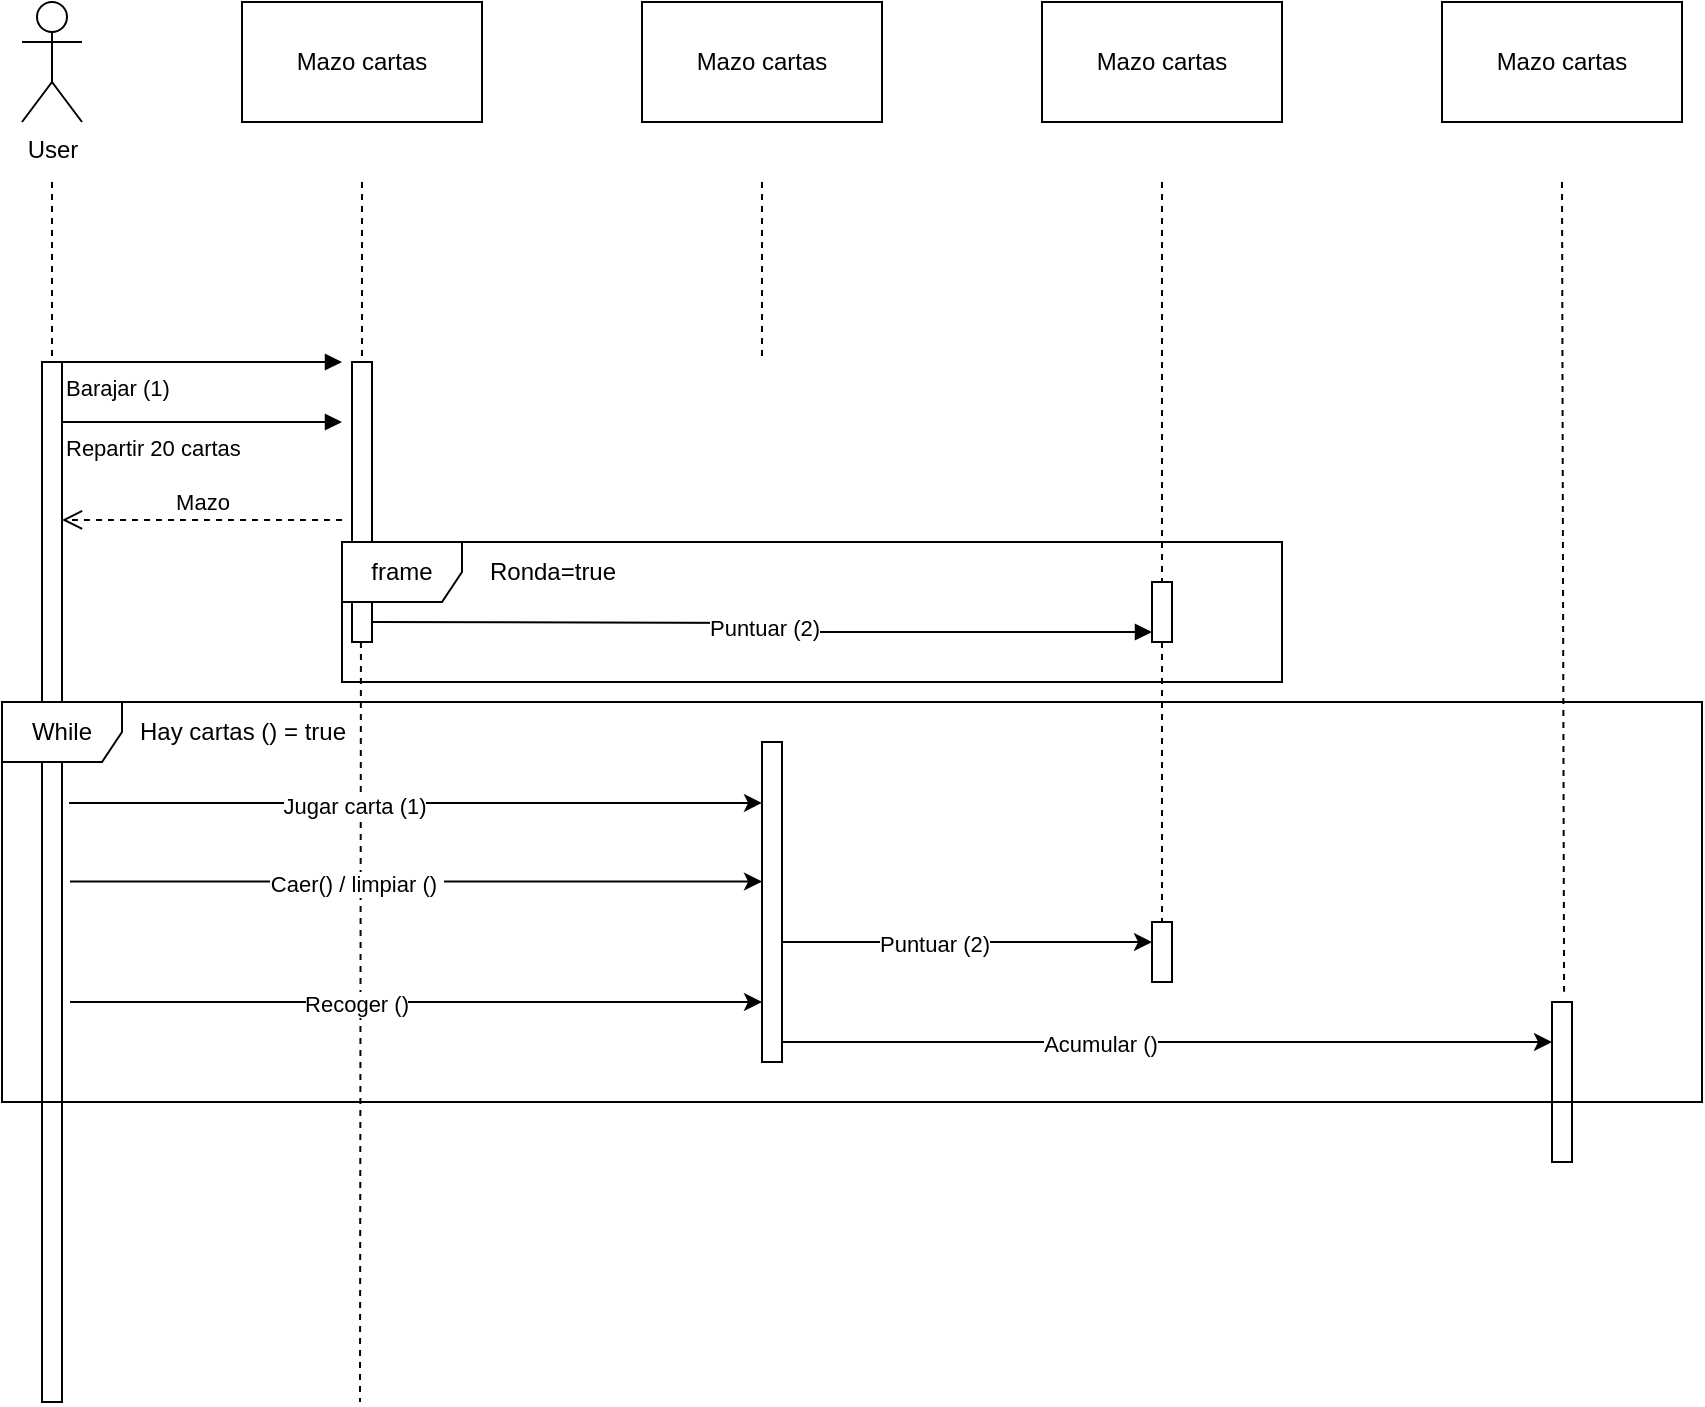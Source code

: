 <mxfile version="24.8.3">
  <diagram name="Page-1" id="wsDNTH2mJtfqoYgl7ahK">
    <mxGraphModel dx="745" dy="468" grid="1" gridSize="10" guides="1" tooltips="1" connect="1" arrows="1" fold="1" page="1" pageScale="1" pageWidth="850" pageHeight="1100" math="0" shadow="0">
      <root>
        <mxCell id="0" />
        <mxCell id="1" parent="0" />
        <mxCell id="1Z-Np3vI071uxGUuxmAv-1" value="User" style="shape=umlActor;verticalLabelPosition=bottom;verticalAlign=top;html=1;outlineConnect=0;" vertex="1" parent="1">
          <mxGeometry x="50" y="60" width="30" height="60" as="geometry" />
        </mxCell>
        <mxCell id="1Z-Np3vI071uxGUuxmAv-2" value="Mazo cartas" style="rounded=0;whiteSpace=wrap;html=1;" vertex="1" parent="1">
          <mxGeometry x="160" y="60" width="120" height="60" as="geometry" />
        </mxCell>
        <mxCell id="1Z-Np3vI071uxGUuxmAv-3" value="Mazo cartas" style="rounded=0;whiteSpace=wrap;html=1;" vertex="1" parent="1">
          <mxGeometry x="360" y="60" width="120" height="60" as="geometry" />
        </mxCell>
        <mxCell id="1Z-Np3vI071uxGUuxmAv-4" value="Mazo cartas" style="rounded=0;whiteSpace=wrap;html=1;" vertex="1" parent="1">
          <mxGeometry x="560" y="60" width="120" height="60" as="geometry" />
        </mxCell>
        <mxCell id="1Z-Np3vI071uxGUuxmAv-5" value="Mazo cartas" style="rounded=0;whiteSpace=wrap;html=1;" vertex="1" parent="1">
          <mxGeometry x="760" y="60" width="120" height="60" as="geometry" />
        </mxCell>
        <mxCell id="1Z-Np3vI071uxGUuxmAv-9" value="" style="html=1;verticalAlign=bottom;endArrow=none;dashed=1;endSize=8;curved=0;rounded=0;endFill=0;" edge="1" parent="1">
          <mxGeometry relative="1" as="geometry">
            <mxPoint x="65" y="150" as="sourcePoint" />
            <mxPoint x="65" y="240" as="targetPoint" />
          </mxGeometry>
        </mxCell>
        <mxCell id="1Z-Np3vI071uxGUuxmAv-10" value="" style="html=1;points=[[0,0,0,0,5],[0,1,0,0,-5],[1,0,0,0,5],[1,1,0,0,-5]];perimeter=orthogonalPerimeter;outlineConnect=0;targetShapes=umlLifeline;portConstraint=eastwest;newEdgeStyle={&quot;curved&quot;:0,&quot;rounded&quot;:0};" vertex="1" parent="1">
          <mxGeometry x="60" y="240" width="10" height="520" as="geometry" />
        </mxCell>
        <mxCell id="1Z-Np3vI071uxGUuxmAv-12" value="" style="html=1;verticalAlign=bottom;endArrow=none;dashed=1;endSize=8;curved=0;rounded=0;endFill=0;" edge="1" parent="1">
          <mxGeometry relative="1" as="geometry">
            <mxPoint x="220" y="150" as="sourcePoint" />
            <mxPoint x="220" y="240" as="targetPoint" />
          </mxGeometry>
        </mxCell>
        <mxCell id="1Z-Np3vI071uxGUuxmAv-13" value="" style="html=1;points=[[0,0,0,0,5],[0,1,0,0,-5],[1,0,0,0,5],[1,1,0,0,-5]];perimeter=orthogonalPerimeter;outlineConnect=0;targetShapes=umlLifeline;portConstraint=eastwest;newEdgeStyle={&quot;curved&quot;:0,&quot;rounded&quot;:0};" vertex="1" parent="1">
          <mxGeometry x="215" y="240" width="10" height="140" as="geometry" />
        </mxCell>
        <mxCell id="1Z-Np3vI071uxGUuxmAv-16" value="" style="html=1;verticalAlign=bottom;endArrow=none;dashed=1;endSize=8;curved=0;rounded=0;endFill=0;" edge="1" parent="1">
          <mxGeometry relative="1" as="geometry">
            <mxPoint x="420" y="150" as="sourcePoint" />
            <mxPoint x="420" y="240" as="targetPoint" />
          </mxGeometry>
        </mxCell>
        <mxCell id="1Z-Np3vI071uxGUuxmAv-17" value="" style="html=1;points=[[0,0,0,0,5],[0,1,0,0,-5],[1,0,0,0,5],[1,1,0,0,-5]];perimeter=orthogonalPerimeter;outlineConnect=0;targetShapes=umlLifeline;portConstraint=eastwest;newEdgeStyle={&quot;curved&quot;:0,&quot;rounded&quot;:0};" vertex="1" parent="1">
          <mxGeometry x="420" y="430" width="10" height="160" as="geometry" />
        </mxCell>
        <mxCell id="1Z-Np3vI071uxGUuxmAv-18" value="" style="html=1;verticalAlign=bottom;endArrow=none;dashed=1;endSize=8;curved=0;rounded=0;endFill=0;" edge="1" parent="1" target="1Z-Np3vI071uxGUuxmAv-19">
          <mxGeometry relative="1" as="geometry">
            <mxPoint x="620" y="150" as="sourcePoint" />
            <mxPoint x="620" y="240" as="targetPoint" />
          </mxGeometry>
        </mxCell>
        <mxCell id="1Z-Np3vI071uxGUuxmAv-19" value="" style="html=1;points=[[0,0,0,0,5],[0,1,0,0,-5],[1,0,0,0,5],[1,1,0,0,-5]];perimeter=orthogonalPerimeter;outlineConnect=0;targetShapes=umlLifeline;portConstraint=eastwest;newEdgeStyle={&quot;curved&quot;:0,&quot;rounded&quot;:0};" vertex="1" parent="1">
          <mxGeometry x="615" y="350" width="10" height="30" as="geometry" />
        </mxCell>
        <mxCell id="1Z-Np3vI071uxGUuxmAv-20" value="" style="html=1;verticalAlign=bottom;endArrow=none;dashed=1;endSize=8;curved=0;rounded=0;endFill=0;entryX=0.604;entryY=-0.064;entryDx=0;entryDy=0;entryPerimeter=0;" edge="1" parent="1" target="1Z-Np3vI071uxGUuxmAv-21">
          <mxGeometry relative="1" as="geometry">
            <mxPoint x="820" y="150" as="sourcePoint" />
            <mxPoint x="820" y="240" as="targetPoint" />
          </mxGeometry>
        </mxCell>
        <mxCell id="1Z-Np3vI071uxGUuxmAv-21" value="" style="html=1;points=[[0,0,0,0,5],[0,1,0,0,-5],[1,0,0,0,5],[1,1,0,0,-5]];perimeter=orthogonalPerimeter;outlineConnect=0;targetShapes=umlLifeline;portConstraint=eastwest;newEdgeStyle={&quot;curved&quot;:0,&quot;rounded&quot;:0};" vertex="1" parent="1">
          <mxGeometry x="815" y="560" width="10" height="80" as="geometry" />
        </mxCell>
        <mxCell id="1Z-Np3vI071uxGUuxmAv-22" value="Barajar (1)" style="endArrow=block;endFill=1;html=1;edgeStyle=orthogonalEdgeStyle;align=left;verticalAlign=top;rounded=0;" edge="1" parent="1">
          <mxGeometry x="-1" relative="1" as="geometry">
            <mxPoint x="70" y="240" as="sourcePoint" />
            <mxPoint x="210" y="240" as="targetPoint" />
            <mxPoint as="offset" />
          </mxGeometry>
        </mxCell>
        <mxCell id="1Z-Np3vI071uxGUuxmAv-27" value="Repartir 20 cartas" style="endArrow=block;endFill=1;html=1;edgeStyle=orthogonalEdgeStyle;align=left;verticalAlign=top;rounded=0;" edge="1" parent="1">
          <mxGeometry x="-1" relative="1" as="geometry">
            <mxPoint x="70" y="270" as="sourcePoint" />
            <mxPoint x="210" y="270" as="targetPoint" />
            <mxPoint as="offset" />
          </mxGeometry>
        </mxCell>
        <mxCell id="1Z-Np3vI071uxGUuxmAv-32" value="Mazo" style="html=1;verticalAlign=bottom;endArrow=open;dashed=1;endSize=8;curved=0;rounded=0;" edge="1" parent="1">
          <mxGeometry relative="1" as="geometry">
            <mxPoint x="210" y="319" as="sourcePoint" />
            <mxPoint x="70" y="318.95" as="targetPoint" />
          </mxGeometry>
        </mxCell>
        <mxCell id="1Z-Np3vI071uxGUuxmAv-33" value="frame" style="shape=umlFrame;whiteSpace=wrap;html=1;pointerEvents=0;" vertex="1" parent="1">
          <mxGeometry x="210" y="330" width="470" height="70" as="geometry" />
        </mxCell>
        <mxCell id="1Z-Np3vI071uxGUuxmAv-34" value="Ronda=true" style="text;html=1;align=center;verticalAlign=middle;resizable=0;points=[];autosize=1;strokeColor=none;fillColor=none;" vertex="1" parent="1">
          <mxGeometry x="270" y="330" width="90" height="30" as="geometry" />
        </mxCell>
        <mxCell id="1Z-Np3vI071uxGUuxmAv-35" value="" style="endArrow=block;endFill=1;html=1;edgeStyle=orthogonalEdgeStyle;align=left;verticalAlign=top;rounded=0;entryX=0;entryY=1;entryDx=0;entryDy=-5;entryPerimeter=0;" edge="1" parent="1" target="1Z-Np3vI071uxGUuxmAv-19">
          <mxGeometry x="-1" relative="1" as="geometry">
            <mxPoint x="225" y="370" as="sourcePoint" />
            <mxPoint x="365" y="370" as="targetPoint" />
            <mxPoint as="offset" />
          </mxGeometry>
        </mxCell>
        <mxCell id="1Z-Np3vI071uxGUuxmAv-37" value="Puntuar (2)" style="edgeLabel;html=1;align=center;verticalAlign=middle;resizable=0;points=[];" vertex="1" connectable="0" parent="1Z-Np3vI071uxGUuxmAv-35">
          <mxGeometry x="0.005" relative="1" as="geometry">
            <mxPoint as="offset" />
          </mxGeometry>
        </mxCell>
        <mxCell id="1Z-Np3vI071uxGUuxmAv-38" value="While" style="shape=umlFrame;whiteSpace=wrap;html=1;pointerEvents=0;" vertex="1" parent="1">
          <mxGeometry x="40" y="410" width="850" height="200" as="geometry" />
        </mxCell>
        <mxCell id="1Z-Np3vI071uxGUuxmAv-39" value="Hay cartas () = true" style="text;html=1;align=center;verticalAlign=middle;resizable=0;points=[];autosize=1;strokeColor=none;fillColor=none;" vertex="1" parent="1">
          <mxGeometry x="95" y="410" width="130" height="30" as="geometry" />
        </mxCell>
        <mxCell id="1Z-Np3vI071uxGUuxmAv-40" value="" style="html=1;verticalAlign=bottom;endArrow=none;dashed=1;endSize=8;curved=0;rounded=0;endFill=0;" edge="1" parent="1">
          <mxGeometry relative="1" as="geometry">
            <mxPoint x="219.47" y="380" as="sourcePoint" />
            <mxPoint x="219" y="760" as="targetPoint" />
          </mxGeometry>
        </mxCell>
        <mxCell id="1Z-Np3vI071uxGUuxmAv-44" value="" style="endArrow=classic;html=1;rounded=0;exitX=1.353;exitY=0.424;exitDx=0;exitDy=0;exitPerimeter=0;" edge="1" parent="1" source="1Z-Np3vI071uxGUuxmAv-10" target="1Z-Np3vI071uxGUuxmAv-17">
          <mxGeometry width="50" height="50" relative="1" as="geometry">
            <mxPoint x="200" y="550" as="sourcePoint" />
            <mxPoint x="250" y="500" as="targetPoint" />
          </mxGeometry>
        </mxCell>
        <mxCell id="1Z-Np3vI071uxGUuxmAv-45" value="Jugar carta (1)" style="edgeLabel;html=1;align=center;verticalAlign=middle;resizable=0;points=[];" vertex="1" connectable="0" parent="1Z-Np3vI071uxGUuxmAv-44">
          <mxGeometry x="-0.176" y="-1" relative="1" as="geometry">
            <mxPoint as="offset" />
          </mxGeometry>
        </mxCell>
        <mxCell id="1Z-Np3vI071uxGUuxmAv-46" value="" style="endArrow=classic;html=1;rounded=0;exitX=1.353;exitY=0.424;exitDx=0;exitDy=0;exitPerimeter=0;" edge="1" parent="1">
          <mxGeometry width="50" height="50" relative="1" as="geometry">
            <mxPoint x="74" y="499.79" as="sourcePoint" />
            <mxPoint x="420" y="499.79" as="targetPoint" />
          </mxGeometry>
        </mxCell>
        <mxCell id="1Z-Np3vI071uxGUuxmAv-47" value="Caer() / limpiar ()&amp;nbsp;" style="edgeLabel;html=1;align=center;verticalAlign=middle;resizable=0;points=[];" vertex="1" connectable="0" parent="1Z-Np3vI071uxGUuxmAv-46">
          <mxGeometry x="-0.176" y="-1" relative="1" as="geometry">
            <mxPoint as="offset" />
          </mxGeometry>
        </mxCell>
        <mxCell id="1Z-Np3vI071uxGUuxmAv-51" value="" style="endArrow=classic;html=1;rounded=0;exitX=1.353;exitY=0.424;exitDx=0;exitDy=0;exitPerimeter=0;" edge="1" parent="1" target="1Z-Np3vI071uxGUuxmAv-50">
          <mxGeometry width="50" height="50" relative="1" as="geometry">
            <mxPoint x="430" y="530" as="sourcePoint" />
            <mxPoint x="776" y="530" as="targetPoint" />
          </mxGeometry>
        </mxCell>
        <mxCell id="1Z-Np3vI071uxGUuxmAv-52" value="Puntuar (2)" style="edgeLabel;html=1;align=center;verticalAlign=middle;resizable=0;points=[];" vertex="1" connectable="0" parent="1Z-Np3vI071uxGUuxmAv-51">
          <mxGeometry x="-0.176" y="-1" relative="1" as="geometry">
            <mxPoint as="offset" />
          </mxGeometry>
        </mxCell>
        <mxCell id="1Z-Np3vI071uxGUuxmAv-50" value="" style="html=1;points=[[0,0,0,0,5],[0,1,0,0,-5],[1,0,0,0,5],[1,1,0,0,-5]];perimeter=orthogonalPerimeter;outlineConnect=0;targetShapes=umlLifeline;portConstraint=eastwest;newEdgeStyle={&quot;curved&quot;:0,&quot;rounded&quot;:0};" vertex="1" parent="1">
          <mxGeometry x="615" y="520" width="10" height="30" as="geometry" />
        </mxCell>
        <mxCell id="1Z-Np3vI071uxGUuxmAv-53" value="" style="html=1;verticalAlign=bottom;endArrow=none;dashed=1;endSize=8;curved=0;rounded=0;endFill=0;" edge="1" parent="1" source="1Z-Np3vI071uxGUuxmAv-19">
          <mxGeometry relative="1" as="geometry">
            <mxPoint x="619.7" y="370" as="sourcePoint" />
            <mxPoint x="620" y="520" as="targetPoint" />
          </mxGeometry>
        </mxCell>
        <mxCell id="1Z-Np3vI071uxGUuxmAv-55" value="" style="endArrow=classic;html=1;rounded=0;exitX=1.353;exitY=0.424;exitDx=0;exitDy=0;exitPerimeter=0;" edge="1" parent="1">
          <mxGeometry width="50" height="50" relative="1" as="geometry">
            <mxPoint x="74" y="560" as="sourcePoint" />
            <mxPoint x="420" y="560" as="targetPoint" />
          </mxGeometry>
        </mxCell>
        <mxCell id="1Z-Np3vI071uxGUuxmAv-56" value="Recoger ()" style="edgeLabel;html=1;align=center;verticalAlign=middle;resizable=0;points=[];" vertex="1" connectable="0" parent="1Z-Np3vI071uxGUuxmAv-55">
          <mxGeometry x="-0.176" y="-1" relative="1" as="geometry">
            <mxPoint as="offset" />
          </mxGeometry>
        </mxCell>
        <mxCell id="1Z-Np3vI071uxGUuxmAv-57" value="" style="endArrow=classic;html=1;rounded=0;exitX=1.353;exitY=0.424;exitDx=0;exitDy=0;exitPerimeter=0;" edge="1" parent="1" target="1Z-Np3vI071uxGUuxmAv-21">
          <mxGeometry width="50" height="50" relative="1" as="geometry">
            <mxPoint x="430" y="580" as="sourcePoint" />
            <mxPoint x="615" y="580" as="targetPoint" />
          </mxGeometry>
        </mxCell>
        <mxCell id="1Z-Np3vI071uxGUuxmAv-58" value="Acumular ()" style="edgeLabel;html=1;align=center;verticalAlign=middle;resizable=0;points=[];" vertex="1" connectable="0" parent="1Z-Np3vI071uxGUuxmAv-57">
          <mxGeometry x="-0.176" y="-1" relative="1" as="geometry">
            <mxPoint as="offset" />
          </mxGeometry>
        </mxCell>
      </root>
    </mxGraphModel>
  </diagram>
</mxfile>
